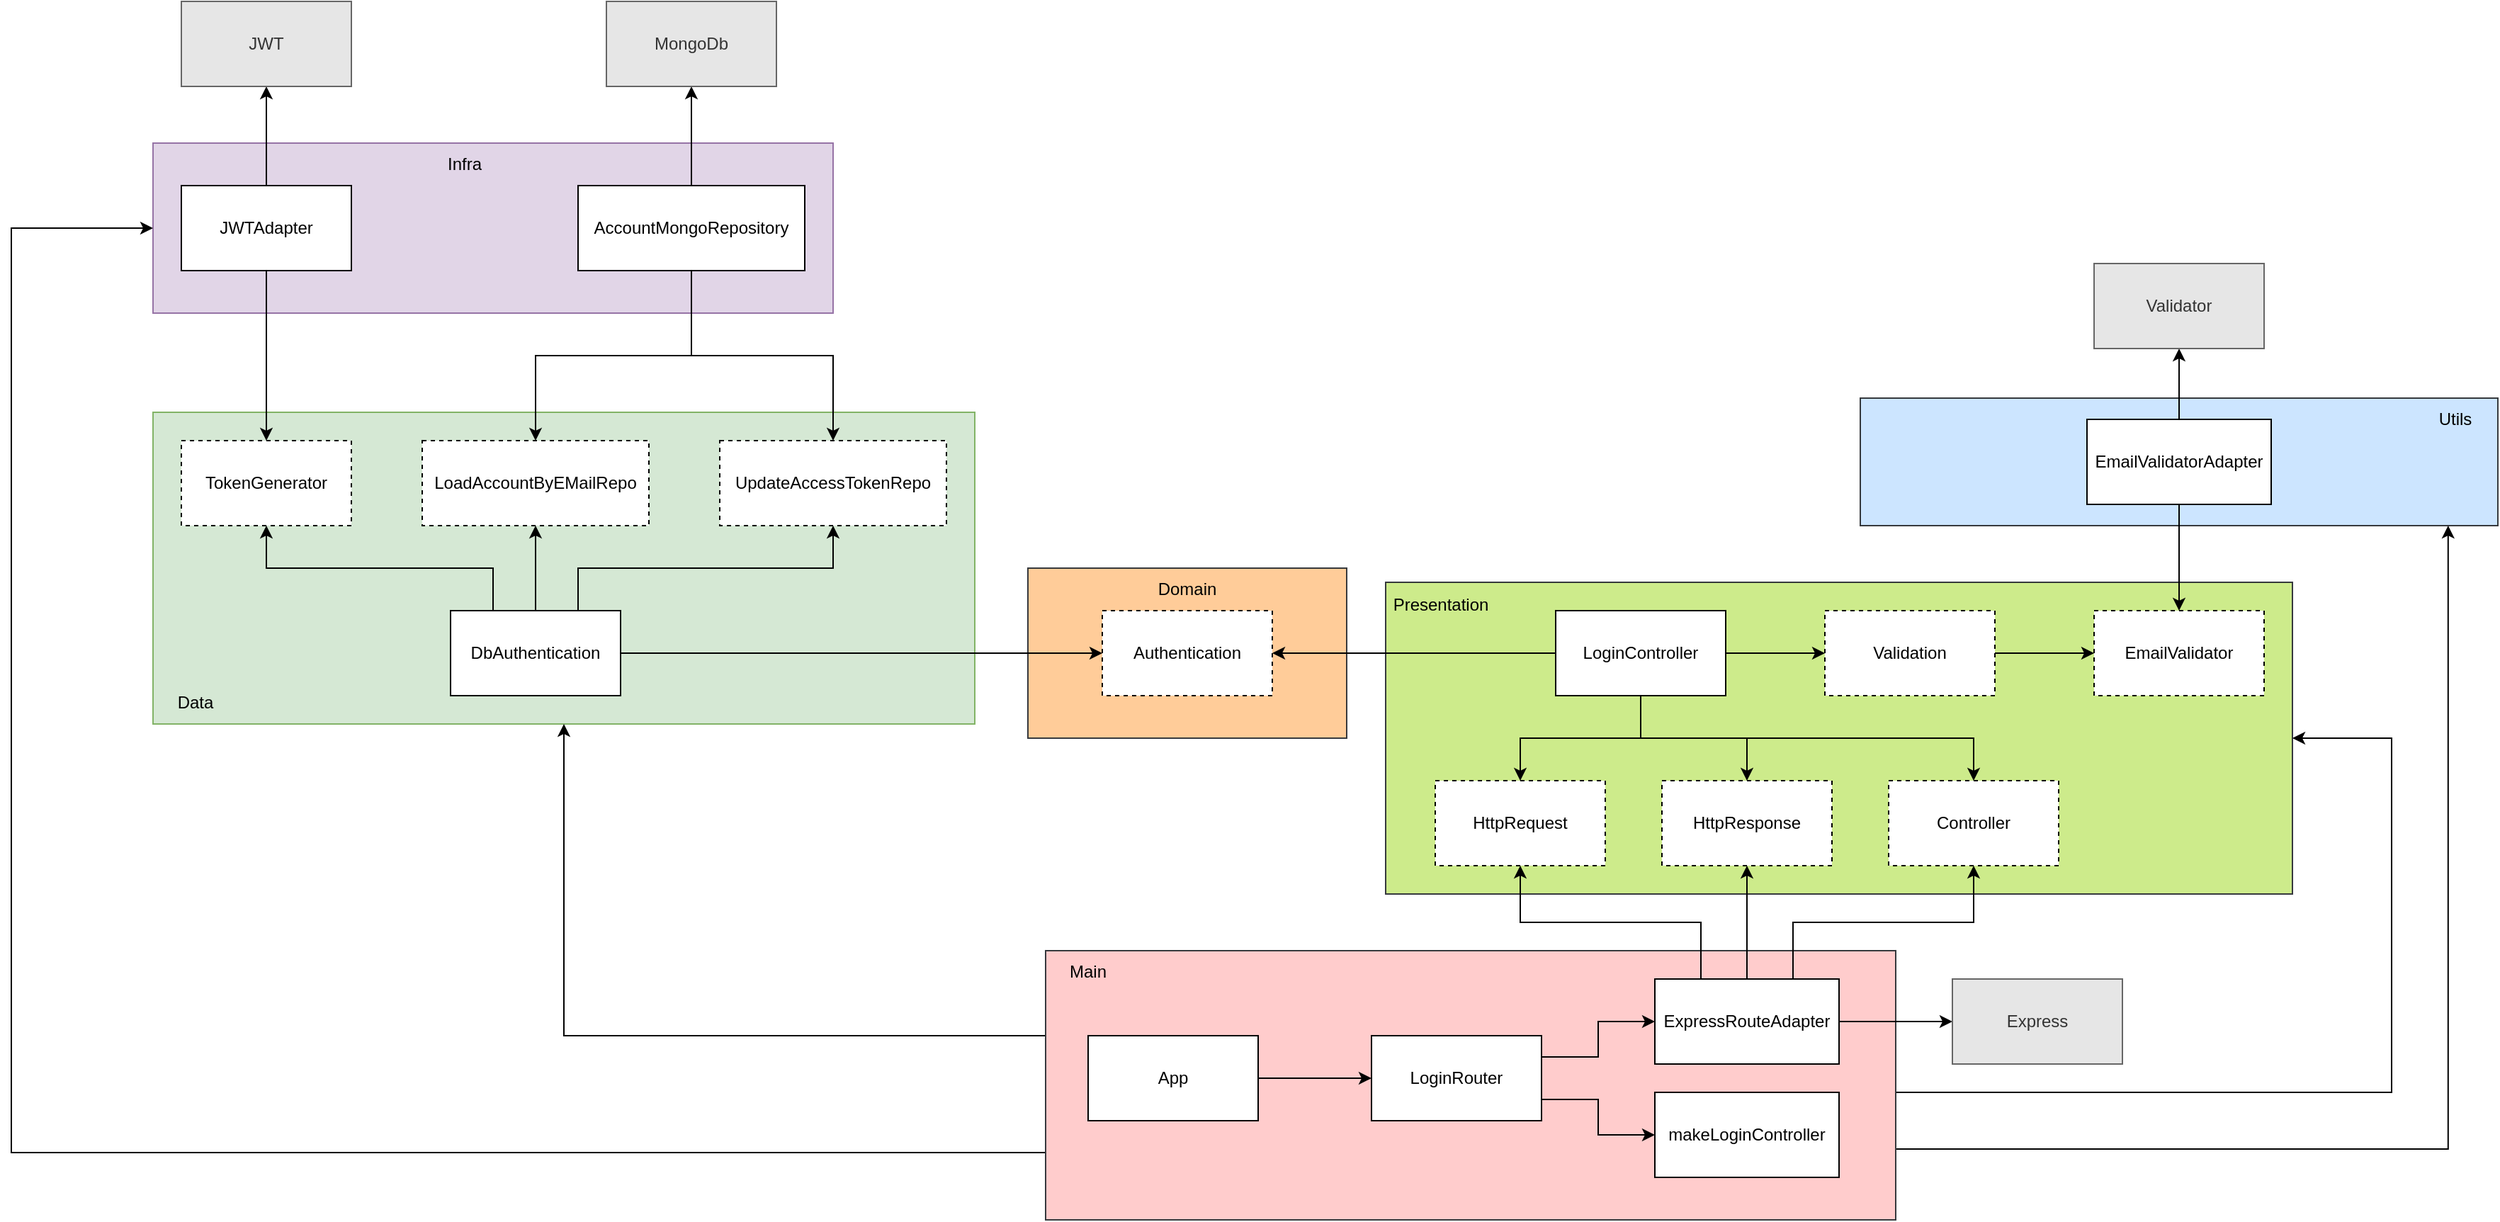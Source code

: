 <mxfile version="21.1.2" type="device">
  <diagram name="Página-1" id="dO0B25YMHzrQxPA-nV3Z">
    <mxGraphModel dx="2261" dy="1950" grid="1" gridSize="10" guides="1" tooltips="1" connect="1" arrows="1" fold="1" page="1" pageScale="1" pageWidth="827" pageHeight="1169" math="0" shadow="0">
      <root>
        <mxCell id="0" />
        <mxCell id="1" parent="0" />
        <mxCell id="PC0MR_27j7o04WbsfYzl-68" value="" style="rounded=0;whiteSpace=wrap;html=1;fillColor=#e1d5e7;strokeColor=#9673a6;" parent="1" vertex="1">
          <mxGeometry x="-340" y="-150" width="480" height="120" as="geometry" />
        </mxCell>
        <mxCell id="PC0MR_27j7o04WbsfYzl-57" value="" style="rounded=0;whiteSpace=wrap;html=1;fillColor=#d5e8d4;strokeColor=#82b366;" parent="1" vertex="1">
          <mxGeometry x="-340" y="40" width="580" height="220" as="geometry" />
        </mxCell>
        <mxCell id="PC0MR_27j7o04WbsfYzl-50" value="" style="rounded=0;whiteSpace=wrap;html=1;fillColor=#ffcc99;strokeColor=#36393d;" parent="1" vertex="1">
          <mxGeometry x="277.5" y="150" width="225" height="120" as="geometry" />
        </mxCell>
        <mxCell id="PC0MR_27j7o04WbsfYzl-44" value="" style="rounded=0;whiteSpace=wrap;html=1;fillColor=#cce5ff;strokeColor=#36393d;" parent="1" vertex="1">
          <mxGeometry x="865" y="30" width="450" height="90" as="geometry" />
        </mxCell>
        <mxCell id="PC0MR_27j7o04WbsfYzl-43" value="" style="rounded=0;whiteSpace=wrap;html=1;fillColor=#cdeb8b;strokeColor=#36393d;" parent="1" vertex="1">
          <mxGeometry x="530" y="160" width="640" height="220" as="geometry" />
        </mxCell>
        <mxCell id="PC0MR_27j7o04WbsfYzl-81" style="edgeStyle=orthogonalEdgeStyle;rounded=0;orthogonalLoop=1;jettySize=auto;html=1;exitX=0;exitY=0.5;exitDx=0;exitDy=0;entryX=0.5;entryY=1;entryDx=0;entryDy=0;" parent="1" source="PC0MR_27j7o04WbsfYzl-35" target="PC0MR_27j7o04WbsfYzl-57" edge="1">
          <mxGeometry relative="1" as="geometry">
            <Array as="points">
              <mxPoint x="290" y="480" />
              <mxPoint x="-50" y="480" />
            </Array>
          </mxGeometry>
        </mxCell>
        <mxCell id="QBha_YutnYXKHaZcliDe-4" style="edgeStyle=orthogonalEdgeStyle;rounded=0;orthogonalLoop=1;jettySize=auto;html=1;exitX=0;exitY=0.75;exitDx=0;exitDy=0;entryX=0;entryY=0.5;entryDx=0;entryDy=0;" edge="1" parent="1" source="PC0MR_27j7o04WbsfYzl-35" target="PC0MR_27j7o04WbsfYzl-68">
          <mxGeometry relative="1" as="geometry">
            <Array as="points">
              <mxPoint x="-440" y="563" />
              <mxPoint x="-440" y="-90" />
            </Array>
          </mxGeometry>
        </mxCell>
        <mxCell id="QBha_YutnYXKHaZcliDe-5" style="edgeStyle=orthogonalEdgeStyle;rounded=0;orthogonalLoop=1;jettySize=auto;html=1;exitX=1;exitY=0.75;exitDx=0;exitDy=0;entryX=0.922;entryY=1;entryDx=0;entryDy=0;entryPerimeter=0;" edge="1" parent="1" source="PC0MR_27j7o04WbsfYzl-35" target="PC0MR_27j7o04WbsfYzl-44">
          <mxGeometry relative="1" as="geometry">
            <Array as="points">
              <mxPoint x="890" y="560" />
              <mxPoint x="1280" y="560" />
            </Array>
          </mxGeometry>
        </mxCell>
        <mxCell id="QBha_YutnYXKHaZcliDe-6" style="edgeStyle=orthogonalEdgeStyle;rounded=0;orthogonalLoop=1;jettySize=auto;html=1;exitX=1;exitY=0.5;exitDx=0;exitDy=0;entryX=1;entryY=0.5;entryDx=0;entryDy=0;" edge="1" parent="1" source="PC0MR_27j7o04WbsfYzl-35" target="PC0MR_27j7o04WbsfYzl-43">
          <mxGeometry relative="1" as="geometry">
            <Array as="points">
              <mxPoint x="890" y="520" />
              <mxPoint x="1240" y="520" />
              <mxPoint x="1240" y="270" />
            </Array>
          </mxGeometry>
        </mxCell>
        <mxCell id="PC0MR_27j7o04WbsfYzl-35" value="" style="rounded=0;whiteSpace=wrap;html=1;fillColor=#ffcccc;strokeColor=#36393d;" parent="1" vertex="1">
          <mxGeometry x="290" y="420" width="600" height="190" as="geometry" />
        </mxCell>
        <mxCell id="PC0MR_27j7o04WbsfYzl-8" style="edgeStyle=orthogonalEdgeStyle;rounded=0;orthogonalLoop=1;jettySize=auto;html=1;exitX=1;exitY=0.5;exitDx=0;exitDy=0;entryX=0;entryY=0.5;entryDx=0;entryDy=0;" parent="1" source="PC0MR_27j7o04WbsfYzl-2" target="PC0MR_27j7o04WbsfYzl-3" edge="1">
          <mxGeometry relative="1" as="geometry" />
        </mxCell>
        <mxCell id="PC0MR_27j7o04WbsfYzl-2" value="App" style="rounded=0;whiteSpace=wrap;html=1;" parent="1" vertex="1">
          <mxGeometry x="320" y="480" width="120" height="60" as="geometry" />
        </mxCell>
        <mxCell id="PC0MR_27j7o04WbsfYzl-6" style="edgeStyle=orthogonalEdgeStyle;rounded=0;orthogonalLoop=1;jettySize=auto;html=1;exitX=1;exitY=0.25;exitDx=0;exitDy=0;entryX=0;entryY=0.5;entryDx=0;entryDy=0;" parent="1" source="PC0MR_27j7o04WbsfYzl-3" target="PC0MR_27j7o04WbsfYzl-4" edge="1">
          <mxGeometry relative="1" as="geometry" />
        </mxCell>
        <mxCell id="PC0MR_27j7o04WbsfYzl-7" style="edgeStyle=orthogonalEdgeStyle;rounded=0;orthogonalLoop=1;jettySize=auto;html=1;exitX=1;exitY=0.75;exitDx=0;exitDy=0;entryX=0;entryY=0.5;entryDx=0;entryDy=0;" parent="1" source="PC0MR_27j7o04WbsfYzl-3" target="PC0MR_27j7o04WbsfYzl-5" edge="1">
          <mxGeometry relative="1" as="geometry" />
        </mxCell>
        <mxCell id="PC0MR_27j7o04WbsfYzl-3" value="LoginRouter" style="rounded=0;whiteSpace=wrap;html=1;" parent="1" vertex="1">
          <mxGeometry x="520" y="480" width="120" height="60" as="geometry" />
        </mxCell>
        <mxCell id="PC0MR_27j7o04WbsfYzl-10" style="edgeStyle=orthogonalEdgeStyle;rounded=0;orthogonalLoop=1;jettySize=auto;html=1;exitX=1;exitY=0.5;exitDx=0;exitDy=0;entryX=0;entryY=0.5;entryDx=0;entryDy=0;" parent="1" source="PC0MR_27j7o04WbsfYzl-4" target="PC0MR_27j7o04WbsfYzl-9" edge="1">
          <mxGeometry relative="1" as="geometry" />
        </mxCell>
        <mxCell id="PC0MR_27j7o04WbsfYzl-14" style="edgeStyle=orthogonalEdgeStyle;rounded=0;orthogonalLoop=1;jettySize=auto;html=1;exitX=0.25;exitY=0;exitDx=0;exitDy=0;entryX=0.5;entryY=1;entryDx=0;entryDy=0;" parent="1" source="PC0MR_27j7o04WbsfYzl-4" target="PC0MR_27j7o04WbsfYzl-11" edge="1">
          <mxGeometry relative="1" as="geometry" />
        </mxCell>
        <mxCell id="PC0MR_27j7o04WbsfYzl-15" style="edgeStyle=orthogonalEdgeStyle;rounded=0;orthogonalLoop=1;jettySize=auto;html=1;exitX=0.5;exitY=0;exitDx=0;exitDy=0;entryX=0.5;entryY=1;entryDx=0;entryDy=0;" parent="1" source="PC0MR_27j7o04WbsfYzl-4" target="PC0MR_27j7o04WbsfYzl-12" edge="1">
          <mxGeometry relative="1" as="geometry" />
        </mxCell>
        <mxCell id="PC0MR_27j7o04WbsfYzl-16" style="edgeStyle=orthogonalEdgeStyle;rounded=0;orthogonalLoop=1;jettySize=auto;html=1;exitX=0.75;exitY=0;exitDx=0;exitDy=0;entryX=0.5;entryY=1;entryDx=0;entryDy=0;" parent="1" source="PC0MR_27j7o04WbsfYzl-4" target="PC0MR_27j7o04WbsfYzl-13" edge="1">
          <mxGeometry relative="1" as="geometry" />
        </mxCell>
        <mxCell id="PC0MR_27j7o04WbsfYzl-4" value="ExpressRouteAdapter" style="rounded=0;whiteSpace=wrap;html=1;" parent="1" vertex="1">
          <mxGeometry x="720" y="440" width="130" height="60" as="geometry" />
        </mxCell>
        <mxCell id="PC0MR_27j7o04WbsfYzl-5" value="makeLoginController" style="rounded=0;whiteSpace=wrap;html=1;" parent="1" vertex="1">
          <mxGeometry x="720" y="520" width="130" height="60" as="geometry" />
        </mxCell>
        <mxCell id="PC0MR_27j7o04WbsfYzl-9" value="Express" style="rounded=0;whiteSpace=wrap;html=1;fillColor=#E6E6E6;fontColor=#333333;strokeColor=#666666;" parent="1" vertex="1">
          <mxGeometry x="930" y="440" width="120" height="60" as="geometry" />
        </mxCell>
        <mxCell id="PC0MR_27j7o04WbsfYzl-11" value="HttpRequest" style="rounded=0;whiteSpace=wrap;html=1;dashed=1;" parent="1" vertex="1">
          <mxGeometry x="565" y="300" width="120" height="60" as="geometry" />
        </mxCell>
        <mxCell id="PC0MR_27j7o04WbsfYzl-12" value="HttpResponse" style="rounded=0;whiteSpace=wrap;html=1;dashed=1;" parent="1" vertex="1">
          <mxGeometry x="725" y="300" width="120" height="60" as="geometry" />
        </mxCell>
        <mxCell id="PC0MR_27j7o04WbsfYzl-13" value="Controller" style="rounded=0;whiteSpace=wrap;html=1;dashed=1;" parent="1" vertex="1">
          <mxGeometry x="885" y="300" width="120" height="60" as="geometry" />
        </mxCell>
        <mxCell id="PC0MR_27j7o04WbsfYzl-22" style="edgeStyle=orthogonalEdgeStyle;rounded=0;orthogonalLoop=1;jettySize=auto;html=1;exitX=0.5;exitY=1;exitDx=0;exitDy=0;entryX=0.5;entryY=0;entryDx=0;entryDy=0;" parent="1" source="PC0MR_27j7o04WbsfYzl-17" target="PC0MR_27j7o04WbsfYzl-12" edge="1">
          <mxGeometry relative="1" as="geometry" />
        </mxCell>
        <mxCell id="PC0MR_27j7o04WbsfYzl-23" style="edgeStyle=orthogonalEdgeStyle;rounded=0;orthogonalLoop=1;jettySize=auto;html=1;exitX=0.5;exitY=1;exitDx=0;exitDy=0;" parent="1" source="PC0MR_27j7o04WbsfYzl-17" target="PC0MR_27j7o04WbsfYzl-13" edge="1">
          <mxGeometry relative="1" as="geometry" />
        </mxCell>
        <mxCell id="PC0MR_27j7o04WbsfYzl-24" style="edgeStyle=orthogonalEdgeStyle;rounded=0;orthogonalLoop=1;jettySize=auto;html=1;exitX=0.5;exitY=1;exitDx=0;exitDy=0;entryX=0.5;entryY=0;entryDx=0;entryDy=0;" parent="1" source="PC0MR_27j7o04WbsfYzl-17" target="PC0MR_27j7o04WbsfYzl-11" edge="1">
          <mxGeometry relative="1" as="geometry" />
        </mxCell>
        <mxCell id="PC0MR_27j7o04WbsfYzl-26" style="edgeStyle=orthogonalEdgeStyle;rounded=0;orthogonalLoop=1;jettySize=auto;html=1;exitX=1;exitY=0.5;exitDx=0;exitDy=0;entryX=0;entryY=0.5;entryDx=0;entryDy=0;" parent="1" source="PC0MR_27j7o04WbsfYzl-17" target="PC0MR_27j7o04WbsfYzl-38" edge="1">
          <mxGeometry relative="1" as="geometry">
            <mxPoint x="830" y="210" as="targetPoint" />
          </mxGeometry>
        </mxCell>
        <mxCell id="PC0MR_27j7o04WbsfYzl-34" style="edgeStyle=orthogonalEdgeStyle;rounded=0;orthogonalLoop=1;jettySize=auto;html=1;exitX=0;exitY=0.5;exitDx=0;exitDy=0;entryX=1;entryY=0.5;entryDx=0;entryDy=0;" parent="1" source="PC0MR_27j7o04WbsfYzl-17" target="PC0MR_27j7o04WbsfYzl-33" edge="1">
          <mxGeometry relative="1" as="geometry" />
        </mxCell>
        <mxCell id="PC0MR_27j7o04WbsfYzl-17" value="LoginController" style="rounded=0;whiteSpace=wrap;html=1;" parent="1" vertex="1">
          <mxGeometry x="650" y="180" width="120" height="60" as="geometry" />
        </mxCell>
        <mxCell id="PC0MR_27j7o04WbsfYzl-33" value="Authentication" style="rounded=0;whiteSpace=wrap;html=1;dashed=1;" parent="1" vertex="1">
          <mxGeometry x="330" y="180" width="120" height="60" as="geometry" />
        </mxCell>
        <mxCell id="elRSVhZU_l8B7_OSmQFT-2" style="edgeStyle=orthogonalEdgeStyle;rounded=0;orthogonalLoop=1;jettySize=auto;html=1;exitX=1;exitY=0.5;exitDx=0;exitDy=0;" parent="1" source="PC0MR_27j7o04WbsfYzl-38" target="elRSVhZU_l8B7_OSmQFT-1" edge="1">
          <mxGeometry relative="1" as="geometry" />
        </mxCell>
        <mxCell id="PC0MR_27j7o04WbsfYzl-38" value="Validation" style="rounded=0;whiteSpace=wrap;html=1;dashed=1;" parent="1" vertex="1">
          <mxGeometry x="840" y="180" width="120" height="60" as="geometry" />
        </mxCell>
        <mxCell id="PC0MR_27j7o04WbsfYzl-42" style="edgeStyle=orthogonalEdgeStyle;rounded=0;orthogonalLoop=1;jettySize=auto;html=1;exitX=0.5;exitY=0;exitDx=0;exitDy=0;entryX=0.5;entryY=1;entryDx=0;entryDy=0;" parent="1" source="PC0MR_27j7o04WbsfYzl-39" target="PC0MR_27j7o04WbsfYzl-41" edge="1">
          <mxGeometry relative="1" as="geometry" />
        </mxCell>
        <mxCell id="elRSVhZU_l8B7_OSmQFT-3" style="edgeStyle=orthogonalEdgeStyle;rounded=0;orthogonalLoop=1;jettySize=auto;html=1;" parent="1" source="PC0MR_27j7o04WbsfYzl-39" target="elRSVhZU_l8B7_OSmQFT-1" edge="1">
          <mxGeometry relative="1" as="geometry" />
        </mxCell>
        <mxCell id="PC0MR_27j7o04WbsfYzl-39" value="&lt;div&gt;EmailValidatorAdapter&lt;/div&gt;" style="rounded=0;whiteSpace=wrap;html=1;" parent="1" vertex="1">
          <mxGeometry x="1025" y="45" width="130" height="60" as="geometry" />
        </mxCell>
        <mxCell id="PC0MR_27j7o04WbsfYzl-41" value="Validator" style="rounded=0;whiteSpace=wrap;html=1;fillColor=#E6E6E6;fontColor=#333333;strokeColor=#666666;" parent="1" vertex="1">
          <mxGeometry x="1030" y="-65" width="120" height="60" as="geometry" />
        </mxCell>
        <mxCell id="PC0MR_27j7o04WbsfYzl-55" style="edgeStyle=orthogonalEdgeStyle;rounded=0;orthogonalLoop=1;jettySize=auto;html=1;exitX=1;exitY=0.5;exitDx=0;exitDy=0;entryX=0;entryY=0.5;entryDx=0;entryDy=0;" parent="1" source="PC0MR_27j7o04WbsfYzl-51" target="PC0MR_27j7o04WbsfYzl-33" edge="1">
          <mxGeometry relative="1" as="geometry" />
        </mxCell>
        <mxCell id="PC0MR_27j7o04WbsfYzl-58" style="edgeStyle=orthogonalEdgeStyle;rounded=0;orthogonalLoop=1;jettySize=auto;html=1;exitX=0.5;exitY=0;exitDx=0;exitDy=0;" parent="1" source="PC0MR_27j7o04WbsfYzl-51" target="PC0MR_27j7o04WbsfYzl-53" edge="1">
          <mxGeometry relative="1" as="geometry" />
        </mxCell>
        <mxCell id="PC0MR_27j7o04WbsfYzl-59" style="edgeStyle=orthogonalEdgeStyle;rounded=0;orthogonalLoop=1;jettySize=auto;html=1;exitX=0.75;exitY=0;exitDx=0;exitDy=0;entryX=0.5;entryY=1;entryDx=0;entryDy=0;" parent="1" source="PC0MR_27j7o04WbsfYzl-51" target="PC0MR_27j7o04WbsfYzl-52" edge="1">
          <mxGeometry relative="1" as="geometry" />
        </mxCell>
        <mxCell id="PC0MR_27j7o04WbsfYzl-60" style="edgeStyle=orthogonalEdgeStyle;rounded=0;orthogonalLoop=1;jettySize=auto;html=1;exitX=0.25;exitY=0;exitDx=0;exitDy=0;entryX=0.5;entryY=1;entryDx=0;entryDy=0;" parent="1" source="PC0MR_27j7o04WbsfYzl-51" target="PC0MR_27j7o04WbsfYzl-54" edge="1">
          <mxGeometry relative="1" as="geometry" />
        </mxCell>
        <mxCell id="PC0MR_27j7o04WbsfYzl-51" value="DbAuthentication" style="rounded=0;whiteSpace=wrap;html=1;" parent="1" vertex="1">
          <mxGeometry x="-130" y="180" width="120" height="60" as="geometry" />
        </mxCell>
        <mxCell id="PC0MR_27j7o04WbsfYzl-52" value="UpdateAccessTokenRepo" style="rounded=0;whiteSpace=wrap;html=1;dashed=1;" parent="1" vertex="1">
          <mxGeometry x="60" y="60" width="160" height="60" as="geometry" />
        </mxCell>
        <mxCell id="PC0MR_27j7o04WbsfYzl-53" value="LoadAccountByEMailRepo" style="rounded=0;whiteSpace=wrap;html=1;dashed=1;" parent="1" vertex="1">
          <mxGeometry x="-150" y="60" width="160" height="60" as="geometry" />
        </mxCell>
        <mxCell id="PC0MR_27j7o04WbsfYzl-54" value="TokenGenerator" style="rounded=0;whiteSpace=wrap;html=1;dashed=1;" parent="1" vertex="1">
          <mxGeometry x="-320" y="60" width="120" height="60" as="geometry" />
        </mxCell>
        <mxCell id="PC0MR_27j7o04WbsfYzl-67" style="edgeStyle=orthogonalEdgeStyle;rounded=0;orthogonalLoop=1;jettySize=auto;html=1;exitX=0.5;exitY=1;exitDx=0;exitDy=0;entryX=0.5;entryY=0;entryDx=0;entryDy=0;" parent="1" source="PC0MR_27j7o04WbsfYzl-61" target="PC0MR_27j7o04WbsfYzl-54" edge="1">
          <mxGeometry relative="1" as="geometry" />
        </mxCell>
        <mxCell id="PC0MR_27j7o04WbsfYzl-73" style="edgeStyle=orthogonalEdgeStyle;rounded=0;orthogonalLoop=1;jettySize=auto;html=1;exitX=0.5;exitY=0;exitDx=0;exitDy=0;entryX=0.5;entryY=1;entryDx=0;entryDy=0;" parent="1" source="PC0MR_27j7o04WbsfYzl-61" target="PC0MR_27j7o04WbsfYzl-70" edge="1">
          <mxGeometry relative="1" as="geometry" />
        </mxCell>
        <mxCell id="PC0MR_27j7o04WbsfYzl-61" value="JWTAdapter" style="rounded=0;whiteSpace=wrap;html=1;" parent="1" vertex="1">
          <mxGeometry x="-320" y="-120" width="120" height="60" as="geometry" />
        </mxCell>
        <mxCell id="PC0MR_27j7o04WbsfYzl-65" style="edgeStyle=orthogonalEdgeStyle;rounded=0;orthogonalLoop=1;jettySize=auto;html=1;exitX=0.5;exitY=1;exitDx=0;exitDy=0;" parent="1" source="PC0MR_27j7o04WbsfYzl-62" target="PC0MR_27j7o04WbsfYzl-53" edge="1">
          <mxGeometry relative="1" as="geometry" />
        </mxCell>
        <mxCell id="PC0MR_27j7o04WbsfYzl-66" style="edgeStyle=orthogonalEdgeStyle;rounded=0;orthogonalLoop=1;jettySize=auto;html=1;exitX=0.5;exitY=1;exitDx=0;exitDy=0;" parent="1" source="PC0MR_27j7o04WbsfYzl-62" target="PC0MR_27j7o04WbsfYzl-52" edge="1">
          <mxGeometry relative="1" as="geometry" />
        </mxCell>
        <mxCell id="PC0MR_27j7o04WbsfYzl-72" style="edgeStyle=orthogonalEdgeStyle;rounded=0;orthogonalLoop=1;jettySize=auto;html=1;exitX=0.5;exitY=0;exitDx=0;exitDy=0;entryX=0.5;entryY=1;entryDx=0;entryDy=0;" parent="1" source="PC0MR_27j7o04WbsfYzl-62" target="PC0MR_27j7o04WbsfYzl-71" edge="1">
          <mxGeometry relative="1" as="geometry" />
        </mxCell>
        <mxCell id="PC0MR_27j7o04WbsfYzl-62" value="AccountMongoRepository" style="rounded=0;whiteSpace=wrap;html=1;" parent="1" vertex="1">
          <mxGeometry x="-40" y="-120" width="160" height="60" as="geometry" />
        </mxCell>
        <mxCell id="PC0MR_27j7o04WbsfYzl-70" value="JWT" style="rounded=0;whiteSpace=wrap;html=1;fillColor=#E6E6E6;fontColor=#333333;strokeColor=#666666;" parent="1" vertex="1">
          <mxGeometry x="-320" y="-250" width="120" height="60" as="geometry" />
        </mxCell>
        <mxCell id="PC0MR_27j7o04WbsfYzl-71" value="MongoDb" style="rounded=0;whiteSpace=wrap;html=1;fillColor=#E6E6E6;fontColor=#333333;strokeColor=#666666;" parent="1" vertex="1">
          <mxGeometry x="-20" y="-250" width="120" height="60" as="geometry" />
        </mxCell>
        <mxCell id="PC0MR_27j7o04WbsfYzl-74" value="Infra" style="text;html=1;strokeColor=none;fillColor=none;align=center;verticalAlign=middle;whiteSpace=wrap;rounded=0;" parent="1" vertex="1">
          <mxGeometry x="-150" y="-150" width="60" height="30" as="geometry" />
        </mxCell>
        <mxCell id="PC0MR_27j7o04WbsfYzl-75" value="Data" style="text;html=1;strokeColor=none;fillColor=none;align=center;verticalAlign=middle;whiteSpace=wrap;rounded=0;" parent="1" vertex="1">
          <mxGeometry x="-340" y="230" width="60" height="30" as="geometry" />
        </mxCell>
        <mxCell id="PC0MR_27j7o04WbsfYzl-76" value="Domain" style="text;html=1;strokeColor=none;fillColor=none;align=center;verticalAlign=middle;whiteSpace=wrap;rounded=0;" parent="1" vertex="1">
          <mxGeometry x="360" y="150" width="60" height="30" as="geometry" />
        </mxCell>
        <mxCell id="PC0MR_27j7o04WbsfYzl-77" value="Utils" style="text;html=1;strokeColor=none;fillColor=none;align=center;verticalAlign=middle;whiteSpace=wrap;rounded=0;" parent="1" vertex="1">
          <mxGeometry x="1255" y="30" width="60" height="30" as="geometry" />
        </mxCell>
        <mxCell id="PC0MR_27j7o04WbsfYzl-78" value="Presentation" style="text;html=1;strokeColor=none;fillColor=none;align=center;verticalAlign=middle;whiteSpace=wrap;rounded=0;" parent="1" vertex="1">
          <mxGeometry x="539" y="161" width="60" height="30" as="geometry" />
        </mxCell>
        <mxCell id="PC0MR_27j7o04WbsfYzl-80" value="Main" style="text;html=1;strokeColor=none;fillColor=none;align=center;verticalAlign=middle;whiteSpace=wrap;rounded=0;" parent="1" vertex="1">
          <mxGeometry x="290" y="420" width="60" height="30" as="geometry" />
        </mxCell>
        <mxCell id="elRSVhZU_l8B7_OSmQFT-1" value="EmailValidator" style="rounded=0;whiteSpace=wrap;html=1;dashed=1;" parent="1" vertex="1">
          <mxGeometry x="1030" y="180" width="120" height="60" as="geometry" />
        </mxCell>
      </root>
    </mxGraphModel>
  </diagram>
</mxfile>

